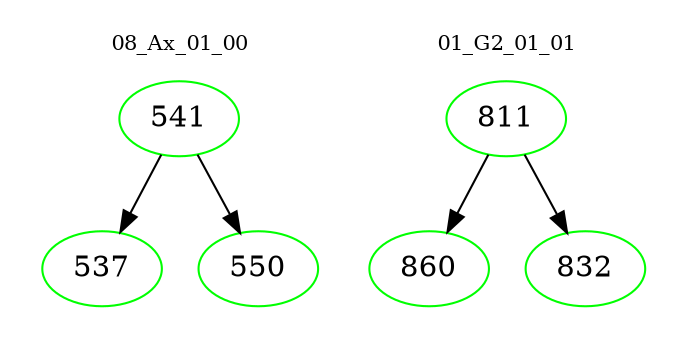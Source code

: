 digraph{
subgraph cluster_0 {
color = white
label = "08_Ax_01_00";
fontsize=10;
T0_541 [label="541", color="green"]
T0_541 -> T0_537 [color="black"]
T0_537 [label="537", color="green"]
T0_541 -> T0_550 [color="black"]
T0_550 [label="550", color="green"]
}
subgraph cluster_1 {
color = white
label = "01_G2_01_01";
fontsize=10;
T1_811 [label="811", color="green"]
T1_811 -> T1_860 [color="black"]
T1_860 [label="860", color="green"]
T1_811 -> T1_832 [color="black"]
T1_832 [label="832", color="green"]
}
}

